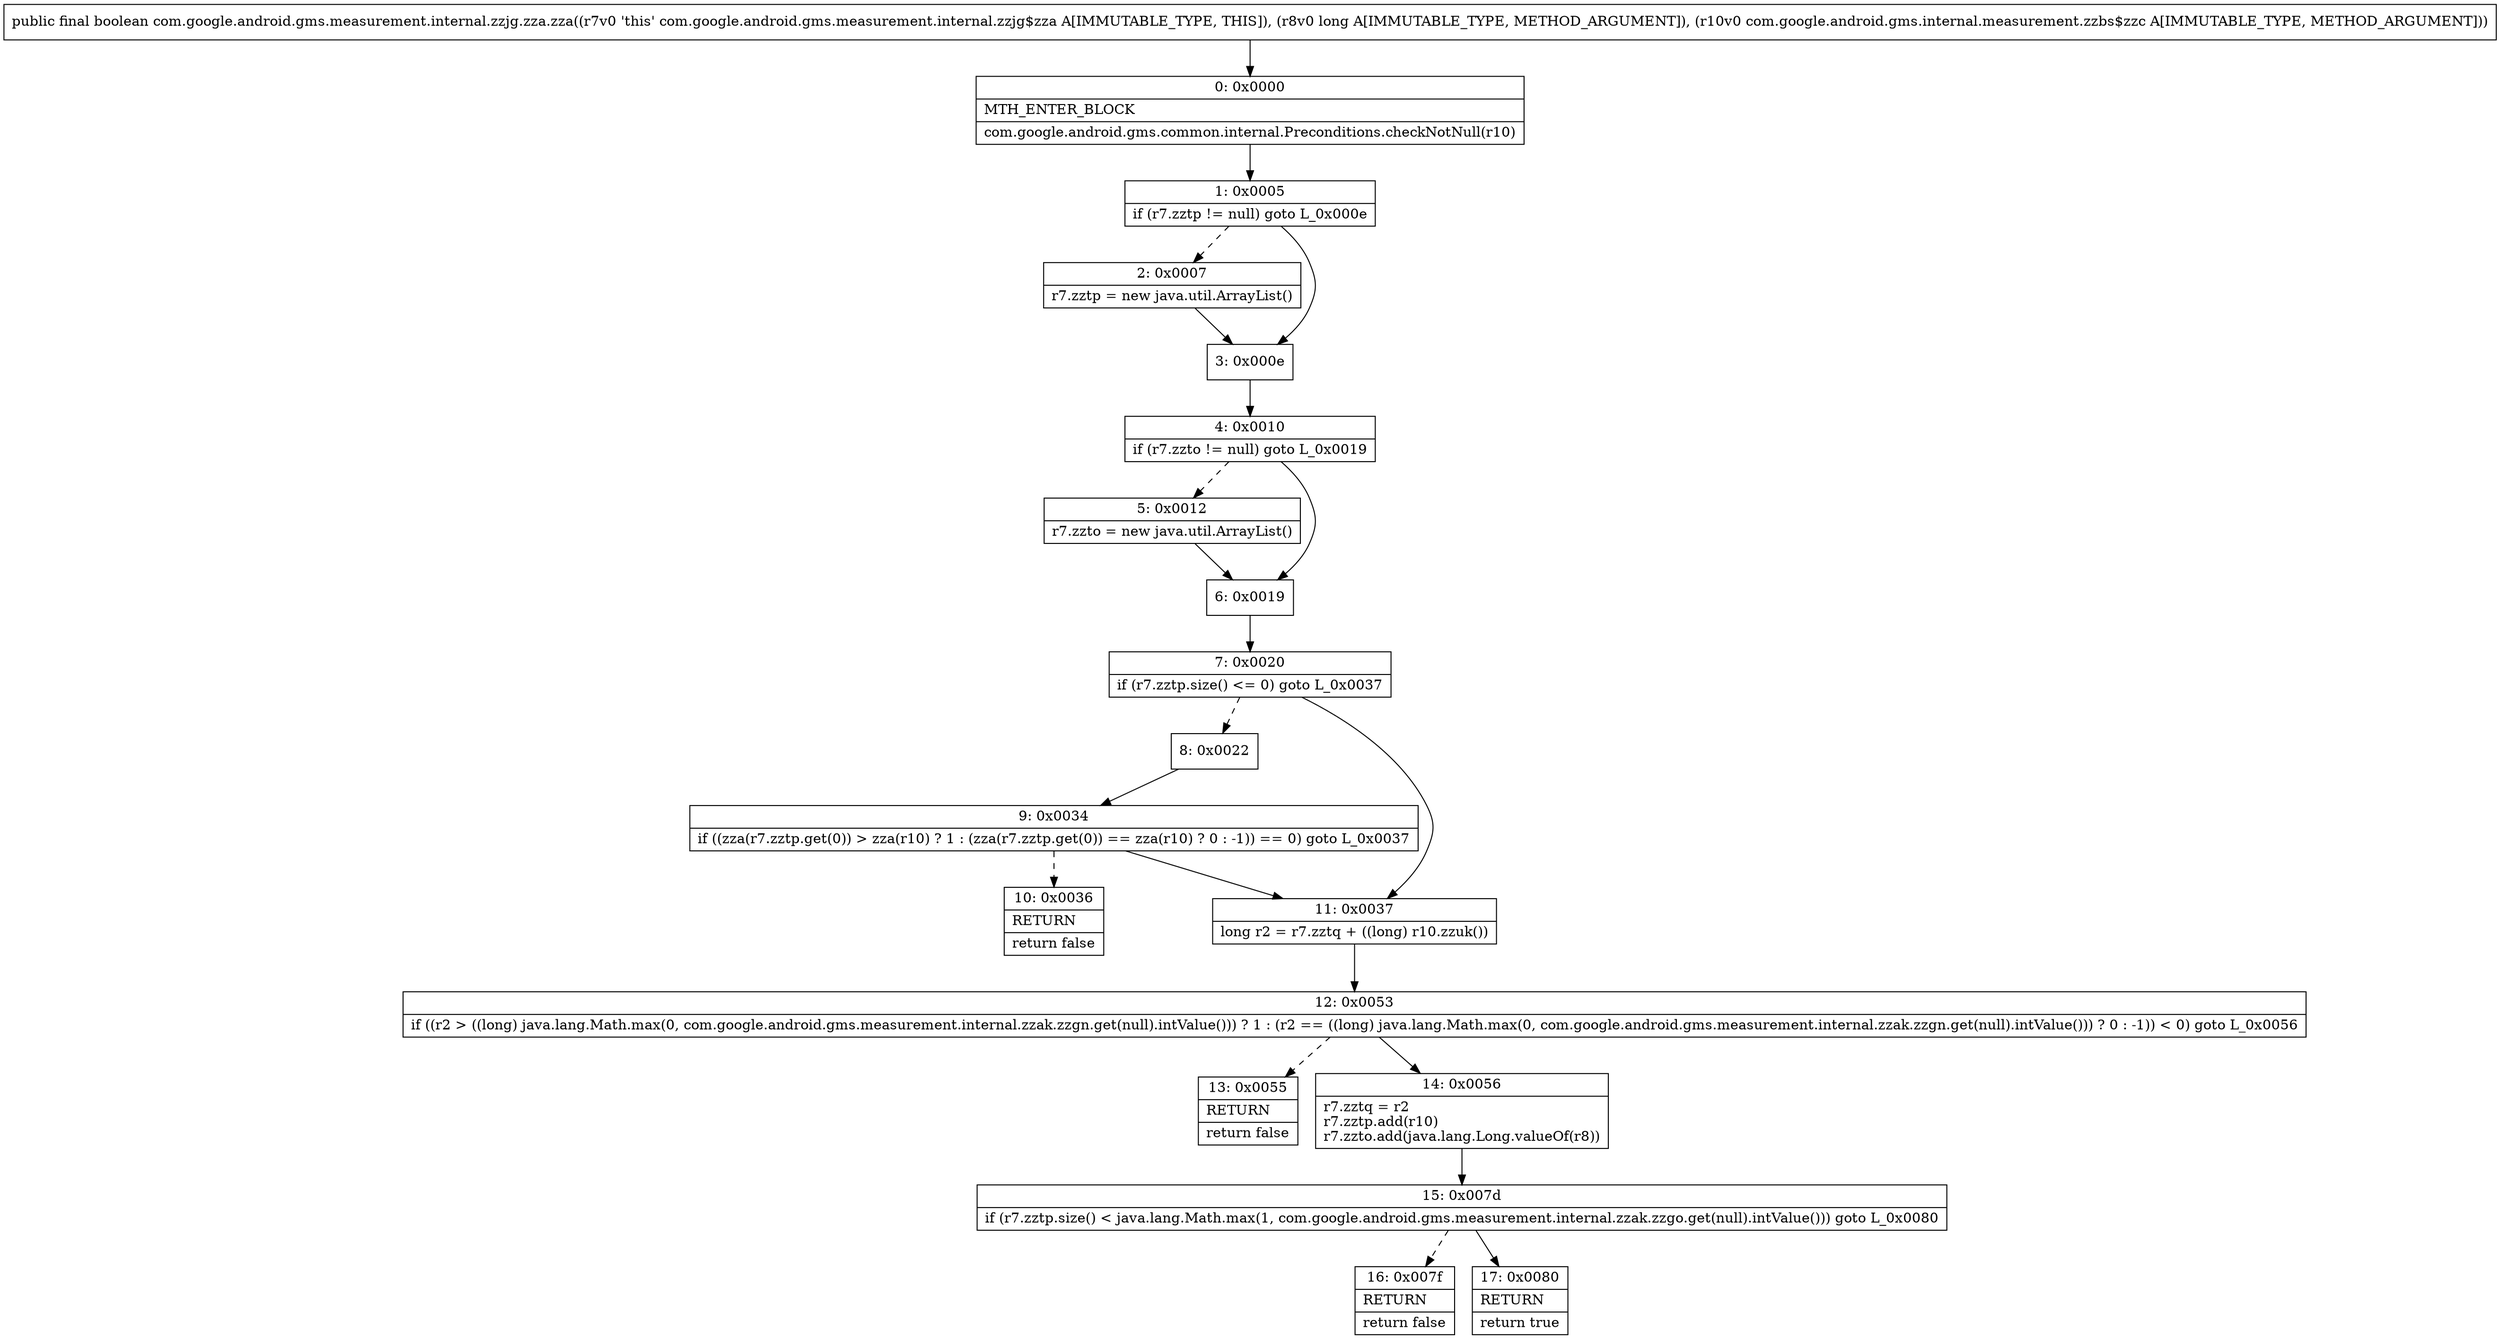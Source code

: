 digraph "CFG forcom.google.android.gms.measurement.internal.zzjg.zza.zza(JLcom\/google\/android\/gms\/internal\/measurement\/zzbs$zzc;)Z" {
Node_0 [shape=record,label="{0\:\ 0x0000|MTH_ENTER_BLOCK\l|com.google.android.gms.common.internal.Preconditions.checkNotNull(r10)\l}"];
Node_1 [shape=record,label="{1\:\ 0x0005|if (r7.zztp != null) goto L_0x000e\l}"];
Node_2 [shape=record,label="{2\:\ 0x0007|r7.zztp = new java.util.ArrayList()\l}"];
Node_3 [shape=record,label="{3\:\ 0x000e}"];
Node_4 [shape=record,label="{4\:\ 0x0010|if (r7.zzto != null) goto L_0x0019\l}"];
Node_5 [shape=record,label="{5\:\ 0x0012|r7.zzto = new java.util.ArrayList()\l}"];
Node_6 [shape=record,label="{6\:\ 0x0019}"];
Node_7 [shape=record,label="{7\:\ 0x0020|if (r7.zztp.size() \<= 0) goto L_0x0037\l}"];
Node_8 [shape=record,label="{8\:\ 0x0022}"];
Node_9 [shape=record,label="{9\:\ 0x0034|if ((zza(r7.zztp.get(0)) \> zza(r10) ? 1 : (zza(r7.zztp.get(0)) == zza(r10) ? 0 : \-1)) == 0) goto L_0x0037\l}"];
Node_10 [shape=record,label="{10\:\ 0x0036|RETURN\l|return false\l}"];
Node_11 [shape=record,label="{11\:\ 0x0037|long r2 = r7.zztq + ((long) r10.zzuk())\l}"];
Node_12 [shape=record,label="{12\:\ 0x0053|if ((r2 \> ((long) java.lang.Math.max(0, com.google.android.gms.measurement.internal.zzak.zzgn.get(null).intValue())) ? 1 : (r2 == ((long) java.lang.Math.max(0, com.google.android.gms.measurement.internal.zzak.zzgn.get(null).intValue())) ? 0 : \-1)) \< 0) goto L_0x0056\l}"];
Node_13 [shape=record,label="{13\:\ 0x0055|RETURN\l|return false\l}"];
Node_14 [shape=record,label="{14\:\ 0x0056|r7.zztq = r2\lr7.zztp.add(r10)\lr7.zzto.add(java.lang.Long.valueOf(r8))\l}"];
Node_15 [shape=record,label="{15\:\ 0x007d|if (r7.zztp.size() \< java.lang.Math.max(1, com.google.android.gms.measurement.internal.zzak.zzgo.get(null).intValue())) goto L_0x0080\l}"];
Node_16 [shape=record,label="{16\:\ 0x007f|RETURN\l|return false\l}"];
Node_17 [shape=record,label="{17\:\ 0x0080|RETURN\l|return true\l}"];
MethodNode[shape=record,label="{public final boolean com.google.android.gms.measurement.internal.zzjg.zza.zza((r7v0 'this' com.google.android.gms.measurement.internal.zzjg$zza A[IMMUTABLE_TYPE, THIS]), (r8v0 long A[IMMUTABLE_TYPE, METHOD_ARGUMENT]), (r10v0 com.google.android.gms.internal.measurement.zzbs$zzc A[IMMUTABLE_TYPE, METHOD_ARGUMENT])) }"];
MethodNode -> Node_0;
Node_0 -> Node_1;
Node_1 -> Node_2[style=dashed];
Node_1 -> Node_3;
Node_2 -> Node_3;
Node_3 -> Node_4;
Node_4 -> Node_5[style=dashed];
Node_4 -> Node_6;
Node_5 -> Node_6;
Node_6 -> Node_7;
Node_7 -> Node_8[style=dashed];
Node_7 -> Node_11;
Node_8 -> Node_9;
Node_9 -> Node_10[style=dashed];
Node_9 -> Node_11;
Node_11 -> Node_12;
Node_12 -> Node_13[style=dashed];
Node_12 -> Node_14;
Node_14 -> Node_15;
Node_15 -> Node_16[style=dashed];
Node_15 -> Node_17;
}

